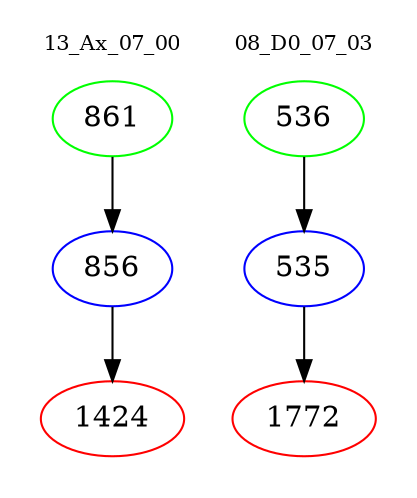 digraph{
subgraph cluster_0 {
color = white
label = "13_Ax_07_00";
fontsize=10;
T0_861 [label="861", color="green"]
T0_861 -> T0_856 [color="black"]
T0_856 [label="856", color="blue"]
T0_856 -> T0_1424 [color="black"]
T0_1424 [label="1424", color="red"]
}
subgraph cluster_1 {
color = white
label = "08_D0_07_03";
fontsize=10;
T1_536 [label="536", color="green"]
T1_536 -> T1_535 [color="black"]
T1_535 [label="535", color="blue"]
T1_535 -> T1_1772 [color="black"]
T1_1772 [label="1772", color="red"]
}
}
